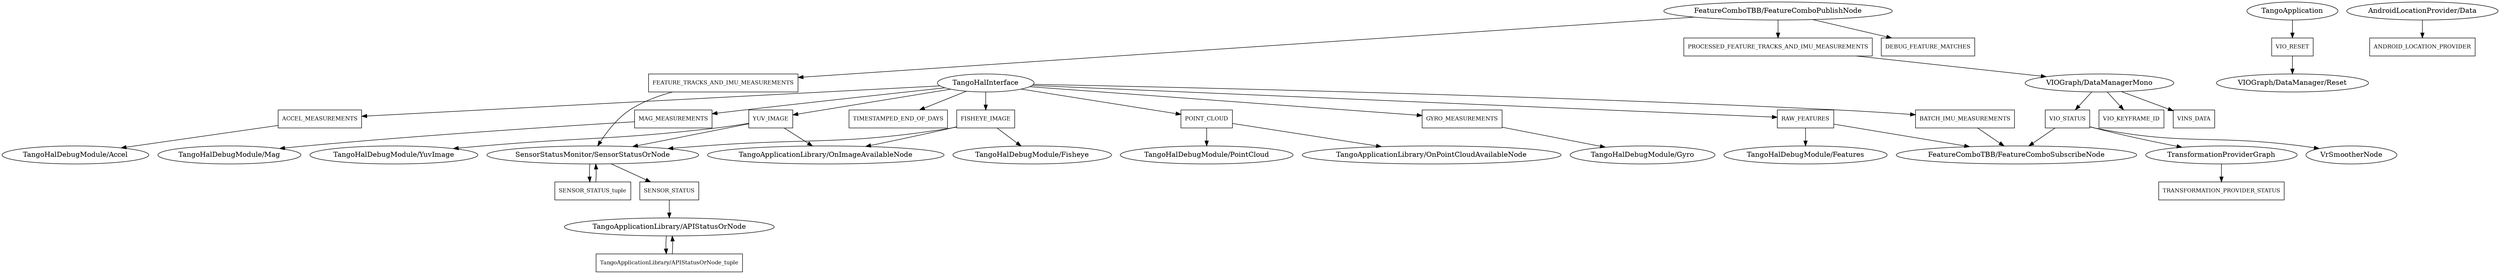 digraph NamedChannelGraph {
0 -> 1;
1 -> 0;
2 -> 3;
3 -> 4;
5 -> 6;
6 -> 7;
6 -> 8;
6 -> 9;
10 -> 11;
11 -> 12;
5 -> 13;
12 -> 14;
14 -> 0;
8 -> 15;
5 -> 16;
10 -> 17;
17 -> 5;
12 -> 18;
18 -> 12;
19 -> 20;
20 -> 21;
19 -> 22;
22 -> 9;
10 -> 23;
19 -> 24;
24 -> 25;
19 -> 26;
26 -> 27;
26 -> 9;
19 -> 28;
19 -> 29;
29 -> 30;
29 -> 31;
19 -> 32;
32 -> 33;
19 -> 34;
34 -> 35;
34 -> 36;
34 -> 12;
19 -> 37;
37 -> 35;
37 -> 38;
37 -> 12;
39 -> 40;
39 [label="AndroidLocationProvider/Data" fontsize=14];
10 [label="FeatureComboTBB/FeatureComboPublishNode" fontsize=14];
9 [label="FeatureComboTBB/FeatureComboSubscribeNode" fontsize=14];
12 [label="SensorStatusMonitor/SensorStatusOrNode" fontsize=14];
2 [label="TangoApplication" fontsize=14];
0 [label="TangoApplicationLibrary/APIStatusOrNode" fontsize=14];
35 [label="TangoApplicationLibrary/OnImageAvailableNode" fontsize=14];
30 [label="TangoApplicationLibrary/OnPointCloudAvailableNode" fontsize=14];
21 [label="TangoHalDebugModule/Accel" fontsize=14];
27 [label="TangoHalDebugModule/Features" fontsize=14];
36 [label="TangoHalDebugModule/Fisheye" fontsize=14];
33 [label="TangoHalDebugModule/Gyro" fontsize=14];
25 [label="TangoHalDebugModule/Mag" fontsize=14];
31 [label="TangoHalDebugModule/PointCloud" fontsize=14];
38 [label="TangoHalDebugModule/YuvImage" fontsize=14];
19 [label="TangoHalInterface" fontsize=14];
8 [label="TransformationProviderGraph" fontsize=14];
4 [label="VIOGraph/DataManager/Reset" fontsize=14];
5 [label="VIOGraph/DataManagerMono" fontsize=14];
7 [label="VrSmootherNode" fontsize=14];
20 [label="ACCEL_MEASUREMENTS" shape=box fontsize=11];
40 [label="ANDROID_LOCATION_PROVIDER" shape=box fontsize=11];
22 [label="BATCH_IMU_MEASUREMENTS" shape=box fontsize=11];
23 [label="DEBUG_FEATURE_MATCHES" shape=box fontsize=11];
11 [label="FEATURE_TRACKS_AND_IMU_MEASUREMENTS" shape=box fontsize=11];
34 [label="FISHEYE_IMAGE" shape=box fontsize=11];
32 [label="GYRO_MEASUREMENTS" shape=box fontsize=11];
24 [label="MAG_MEASUREMENTS" shape=box fontsize=11];
29 [label="POINT_CLOUD" shape=box fontsize=11];
17 [label="PROCESSED_FEATURE_TRACKS_AND_IMU_MEASUREMENTS" shape=box fontsize=11];
26 [label="RAW_FEATURES" shape=box fontsize=11];
14 [label="SENSOR_STATUS" shape=box fontsize=11];
18 [label="SENSOR_STATUS_tuple" shape=box fontsize=11];
28 [label="TIMESTAMPED_END_OF_DAYS" shape=box fontsize=11];
15 [label="TRANSFORMATION_PROVIDER_STATUS" shape=box fontsize=11];
1 [label="TangoApplicationLibrary/APIStatusOrNode_tuple" shape=box fontsize=11];
16 [label="VINS_DATA" shape=box fontsize=11];
13 [label="VIO_KEYFRAME_ID" shape=box fontsize=11];
3 [label="VIO_RESET" shape=box fontsize=11];
6 [label="VIO_STATUS" shape=box fontsize=11];
37 [label="YUV_IMAGE" shape=box fontsize=11];
}
